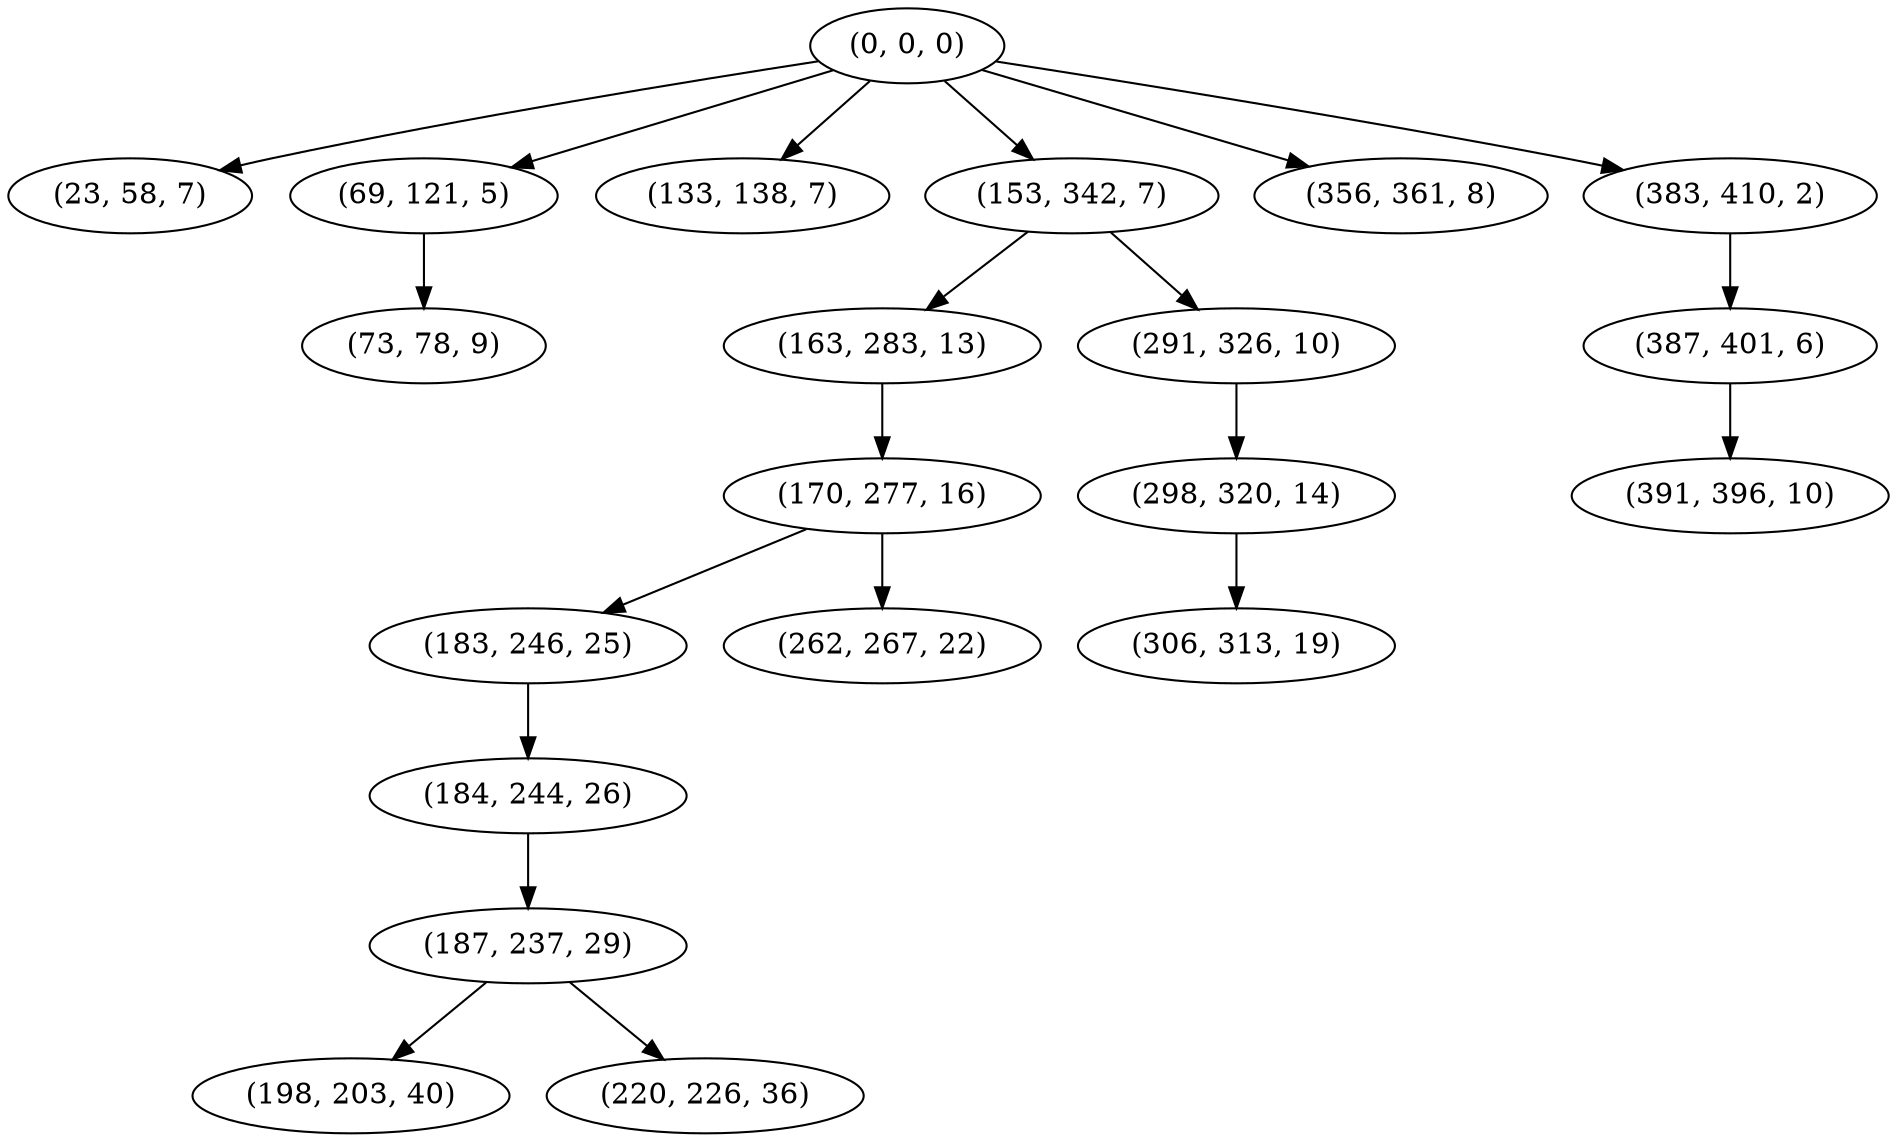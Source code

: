 digraph tree {
    "(0, 0, 0)";
    "(23, 58, 7)";
    "(69, 121, 5)";
    "(73, 78, 9)";
    "(133, 138, 7)";
    "(153, 342, 7)";
    "(163, 283, 13)";
    "(170, 277, 16)";
    "(183, 246, 25)";
    "(184, 244, 26)";
    "(187, 237, 29)";
    "(198, 203, 40)";
    "(220, 226, 36)";
    "(262, 267, 22)";
    "(291, 326, 10)";
    "(298, 320, 14)";
    "(306, 313, 19)";
    "(356, 361, 8)";
    "(383, 410, 2)";
    "(387, 401, 6)";
    "(391, 396, 10)";
    "(0, 0, 0)" -> "(23, 58, 7)";
    "(0, 0, 0)" -> "(69, 121, 5)";
    "(0, 0, 0)" -> "(133, 138, 7)";
    "(0, 0, 0)" -> "(153, 342, 7)";
    "(0, 0, 0)" -> "(356, 361, 8)";
    "(0, 0, 0)" -> "(383, 410, 2)";
    "(69, 121, 5)" -> "(73, 78, 9)";
    "(153, 342, 7)" -> "(163, 283, 13)";
    "(153, 342, 7)" -> "(291, 326, 10)";
    "(163, 283, 13)" -> "(170, 277, 16)";
    "(170, 277, 16)" -> "(183, 246, 25)";
    "(170, 277, 16)" -> "(262, 267, 22)";
    "(183, 246, 25)" -> "(184, 244, 26)";
    "(184, 244, 26)" -> "(187, 237, 29)";
    "(187, 237, 29)" -> "(198, 203, 40)";
    "(187, 237, 29)" -> "(220, 226, 36)";
    "(291, 326, 10)" -> "(298, 320, 14)";
    "(298, 320, 14)" -> "(306, 313, 19)";
    "(383, 410, 2)" -> "(387, 401, 6)";
    "(387, 401, 6)" -> "(391, 396, 10)";
}
